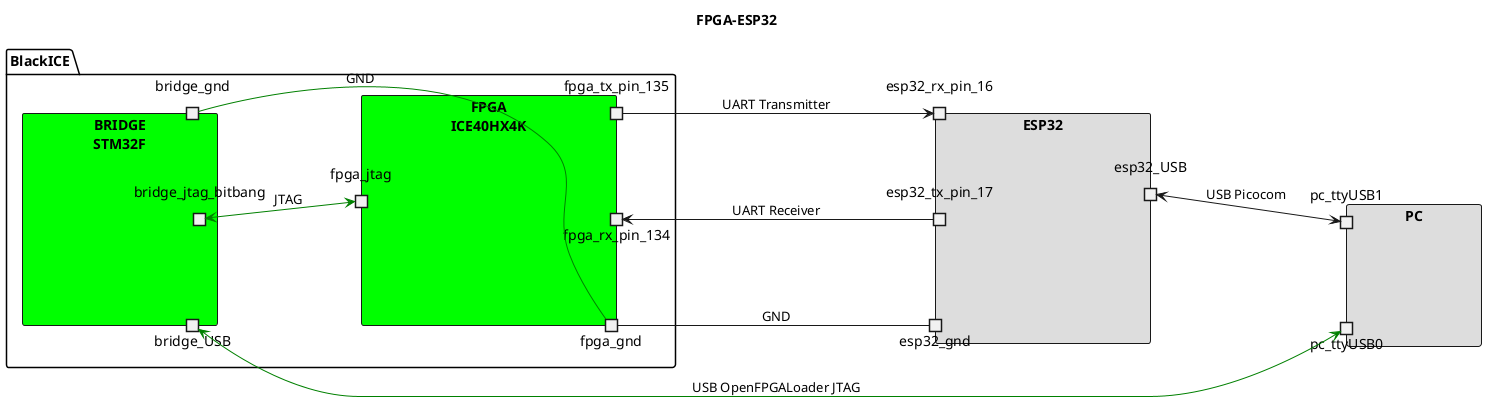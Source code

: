 @startuml
title FPGA-ESP32
left to right direction
skinparam componentStyle rectangle

package "BlackICE" {
  [FPGA\nICE40HX4K]
  [BRIDGE\nSTM32F]
}
component FPGA\nICE40HX4K #lime {
  portout fpga_gnd
  portout fpga_rx_pin_134
  portout fpga_tx_pin_135
  portin fpga_jtag
}

component BRIDGE\nSTM32F #lime {
  portout bridge_USB
  portout bridge_jtag_bitbang
  portout bridge_gnd
}

component ESP32 #ddd{
  portin esp32_gnd
  portin esp32_tx_pin_17
  portin esp32_rx_pin_16
  portout esp32_USB
}

component PC #ddd {
  portin pc_ttyUSB0
  portin pc_ttyUSB1
}

fpga_gnd -- esp32_gnd: GND
fpga_tx_pin_135 --> esp32_rx_pin_16: UART Transmitter
fpga_rx_pin_134 <-- esp32_tx_pin_17: UART Receiver
esp32_USB <--> pc_ttyUSB1: USB Picocom
bridge_USB <--> pc_ttyUSB0 #green : USB OpenFPGALoader JTAG
bridge_jtag_bitbang <--> fpga_jtag #green : JTAG
bridge_gnd -- fpga_gnd #green : GND

@enduml
